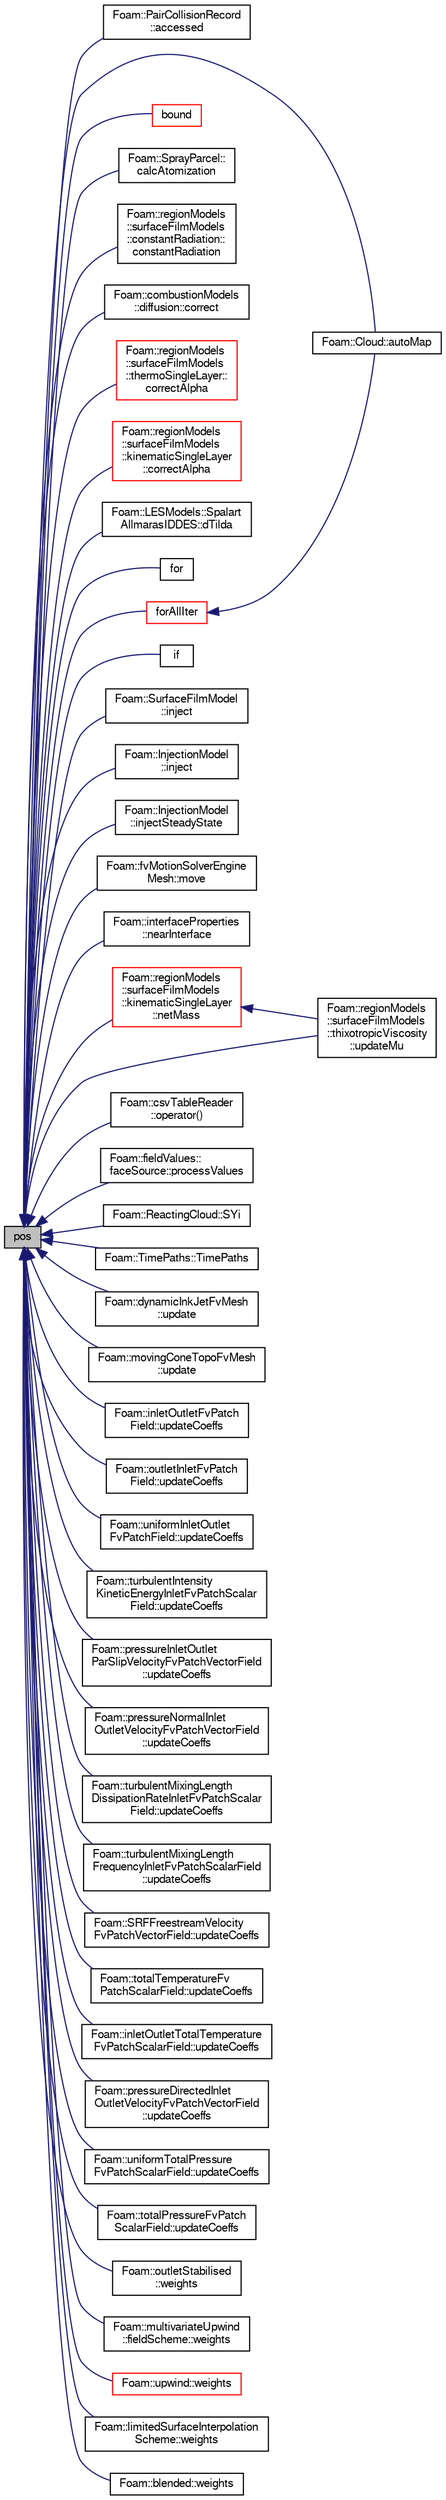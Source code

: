digraph "pos"
{
  bgcolor="transparent";
  edge [fontname="FreeSans",fontsize="10",labelfontname="FreeSans",labelfontsize="10"];
  node [fontname="FreeSans",fontsize="10",shape=record];
  rankdir="LR";
  Node1 [label="pos",height=0.2,width=0.4,color="black", fillcolor="grey75", style="filled" fontcolor="black"];
  Node1 -> Node2 [dir="back",color="midnightblue",fontsize="10",style="solid",fontname="FreeSans"];
  Node2 [label="Foam::PairCollisionRecord\l::accessed",height=0.2,width=0.4,color="black",URL="$a01712.html#a2b281cb04290918c1ecc2313c1ace1a8",tooltip="Return the accessed status of the record. "];
  Node1 -> Node3 [dir="back",color="midnightblue",fontsize="10",style="solid",fontname="FreeSans"];
  Node3 [label="Foam::Cloud::autoMap",height=0.2,width=0.4,color="black",URL="$a00267.html#a57b4e19b916ac2250c5d4b4f259a9f99",tooltip="Remap the cells of particles corresponding to the. "];
  Node1 -> Node4 [dir="back",color="midnightblue",fontsize="10",style="solid",fontname="FreeSans"];
  Node4 [label="bound",height=0.2,width=0.4,color="red",URL="$a10237.html#a334b2a2d0ce7997d360f7a018174a077",tooltip="Bound the given scalar field if it has gone unbounded. "];
  Node1 -> Node5 [dir="back",color="midnightblue",fontsize="10",style="solid",fontname="FreeSans"];
  Node5 [label="Foam::SprayParcel::\lcalcAtomization",height=0.2,width=0.4,color="black",URL="$a02342.html#a56afb8fb801bc0e2fc6afa3eb81d2cf2",tooltip="Correct parcel properties according to atomization model. "];
  Node1 -> Node6 [dir="back",color="midnightblue",fontsize="10",style="solid",fontname="FreeSans"];
  Node6 [label="Foam::regionModels\l::surfaceFilmModels\l::constantRadiation::\lconstantRadiation",height=0.2,width=0.4,color="black",URL="$a00368.html#a2357c6fec7661bf7c96d2807e40a4131",tooltip="Construct from surface film model and dictionary. "];
  Node1 -> Node7 [dir="back",color="midnightblue",fontsize="10",style="solid",fontname="FreeSans"];
  Node7 [label="Foam::combustionModels\l::diffusion::correct",height=0.2,width=0.4,color="black",URL="$a00506.html#a3ae44b28050c3aa494c1d8e18cf618c1",tooltip="Correct combustion rate. "];
  Node1 -> Node8 [dir="back",color="midnightblue",fontsize="10",style="solid",fontname="FreeSans"];
  Node8 [label="Foam::regionModels\l::surfaceFilmModels\l::thermoSingleLayer::\lcorrectAlpha",height=0.2,width=0.4,color="red",URL="$a02527.html#a9b9c13e04bb2a15b2af3ab1ab682d8ad",tooltip="Correct film coverage field. "];
  Node1 -> Node9 [dir="back",color="midnightblue",fontsize="10",style="solid",fontname="FreeSans"];
  Node9 [label="Foam::regionModels\l::surfaceFilmModels\l::kinematicSingleLayer\l::correctAlpha",height=0.2,width=0.4,color="red",URL="$a01200.html#a9b9c13e04bb2a15b2af3ab1ab682d8ad",tooltip="Correct film coverage field. "];
  Node1 -> Node10 [dir="back",color="midnightblue",fontsize="10",style="solid",fontname="FreeSans"];
  Node10 [label="Foam::LESModels::Spalart\lAllmarasIDDES::dTilda",height=0.2,width=0.4,color="black",URL="$a02321.html#a0a0318467445643262465eb371c9975d",tooltip="Length scale. "];
  Node1 -> Node11 [dir="back",color="midnightblue",fontsize="10",style="solid",fontname="FreeSans"];
  Node11 [label="for",height=0.2,width=0.4,color="black",URL="$a03180.html#ae9610aff8f04c828f9db802f66a18f67"];
  Node1 -> Node12 [dir="back",color="midnightblue",fontsize="10",style="solid",fontname="FreeSans"];
  Node12 [label="forAllIter",height=0.2,width=0.4,color="red",URL="$a02884.html#af074f600e5c037f7e886a0045880c353"];
  Node12 -> Node3 [dir="back",color="midnightblue",fontsize="10",style="solid",fontname="FreeSans"];
  Node1 -> Node13 [dir="back",color="midnightblue",fontsize="10",style="solid",fontname="FreeSans"];
  Node13 [label="if",height=0.2,width=0.4,color="black",URL="$a03035.html#a75c6a57dd63841e1ed00e5cc88efccae"];
  Node1 -> Node14 [dir="back",color="midnightblue",fontsize="10",style="solid",fontname="FreeSans"];
  Node14 [label="Foam::SurfaceFilmModel\l::inject",height=0.2,width=0.4,color="black",URL="$a02410.html#ad56021712258ad92961ed1dcb0941870",tooltip="Inject parcels into the cloud. "];
  Node1 -> Node15 [dir="back",color="midnightblue",fontsize="10",style="solid",fontname="FreeSans"];
  Node15 [label="Foam::InjectionModel\l::inject",height=0.2,width=0.4,color="black",URL="$a01066.html#ad56021712258ad92961ed1dcb0941870",tooltip="Main injection loop. "];
  Node1 -> Node16 [dir="back",color="midnightblue",fontsize="10",style="solid",fontname="FreeSans"];
  Node16 [label="Foam::InjectionModel\l::injectSteadyState",height=0.2,width=0.4,color="black",URL="$a01066.html#a9c90fd504e4159250942be6d20db9095",tooltip="Main injection loop - steady-state. "];
  Node1 -> Node17 [dir="back",color="midnightblue",fontsize="10",style="solid",fontname="FreeSans"];
  Node17 [label="Foam::fvMotionSolverEngine\lMesh::move",height=0.2,width=0.4,color="black",URL="$a00859.html#a68c0b61b84e4e095b6463cadc275adae"];
  Node1 -> Node18 [dir="back",color="midnightblue",fontsize="10",style="solid",fontname="FreeSans"];
  Node18 [label="Foam::interfaceProperties\l::nearInterface",height=0.2,width=0.4,color="black",URL="$a01111.html#a63550a249d2cc452f51be5ee070745b8",tooltip="Indicator of the proximity of the interface. "];
  Node1 -> Node19 [dir="back",color="midnightblue",fontsize="10",style="solid",fontname="FreeSans"];
  Node19 [label="Foam::regionModels\l::surfaceFilmModels\l::kinematicSingleLayer\l::netMass",height=0.2,width=0.4,color="red",URL="$a01200.html#a089f02e1b30b9a17fd7380c2ce39a0f9",tooltip="Return the net film mass available over the next integration. "];
  Node19 -> Node20 [dir="back",color="midnightblue",fontsize="10",style="solid",fontname="FreeSans"];
  Node20 [label="Foam::regionModels\l::surfaceFilmModels\l::thixotropicViscosity\l::updateMu",height=0.2,width=0.4,color="black",URL="$a02532.html#a28ec23b27f8a8a75361836ef4b17129e",tooltip="Update the viscosity. "];
  Node1 -> Node21 [dir="back",color="midnightblue",fontsize="10",style="solid",fontname="FreeSans"];
  Node21 [label="Foam::csvTableReader\l::operator()",height=0.2,width=0.4,color="black",URL="$a00419.html#a6e70d23d9d9427911607974e22fb9e0b",tooltip="Read the table. "];
  Node1 -> Node22 [dir="back",color="midnightblue",fontsize="10",style="solid",fontname="FreeSans"];
  Node22 [label="Foam::fieldValues::\lfaceSource::processValues",height=0.2,width=0.4,color="black",URL="$a00713.html#ac9203474f1457a20e1fa44e44cbf0dfb"];
  Node1 -> Node23 [dir="back",color="midnightblue",fontsize="10",style="solid",fontname="FreeSans"];
  Node23 [label="Foam::ReactingCloud::SYi",height=0.2,width=0.4,color="black",URL="$a02019.html#a37c32a19a71662c1a3e7777e54a1db28",tooltip="Return mass source term for specie i - specie eqn. "];
  Node1 -> Node24 [dir="back",color="midnightblue",fontsize="10",style="solid",fontname="FreeSans"];
  Node24 [label="Foam::TimePaths::TimePaths",height=0.2,width=0.4,color="black",URL="$a02538.html#a1cc0bdfaf8ce6ce96c859060b5528cee",tooltip="Construct given database name, rootPath and casePath. "];
  Node1 -> Node25 [dir="back",color="midnightblue",fontsize="10",style="solid",fontname="FreeSans"];
  Node25 [label="Foam::dynamicInkJetFvMesh\l::update",height=0.2,width=0.4,color="black",URL="$a00579.html#aa2aac016e2bf7b5bd2b271786c2791aa",tooltip="Update the mesh for both mesh motion and topology change. "];
  Node1 -> Node26 [dir="back",color="midnightblue",fontsize="10",style="solid",fontname="FreeSans"];
  Node26 [label="Foam::movingConeTopoFvMesh\l::update",height=0.2,width=0.4,color="black",URL="$a01491.html#aa2aac016e2bf7b5bd2b271786c2791aa",tooltip="Update the mesh for both mesh motion and topology change. "];
  Node1 -> Node27 [dir="back",color="midnightblue",fontsize="10",style="solid",fontname="FreeSans"];
  Node27 [label="Foam::inletOutletFvPatch\lField::updateCoeffs",height=0.2,width=0.4,color="black",URL="$a01071.html#a7e24eafac629d3733181cd942d4c902f",tooltip="Update the coefficients associated with the patch field. "];
  Node1 -> Node28 [dir="back",color="midnightblue",fontsize="10",style="solid",fontname="FreeSans"];
  Node28 [label="Foam::outletInletFvPatch\lField::updateCoeffs",height=0.2,width=0.4,color="black",URL="$a01699.html#a7e24eafac629d3733181cd942d4c902f",tooltip="Update the coefficients associated with the patch field. "];
  Node1 -> Node29 [dir="back",color="midnightblue",fontsize="10",style="solid",fontname="FreeSans"];
  Node29 [label="Foam::uniformInletOutlet\lFvPatchField::updateCoeffs",height=0.2,width=0.4,color="black",URL="$a02675.html#a7e24eafac629d3733181cd942d4c902f",tooltip="Update the coefficients associated with the patch field. "];
  Node1 -> Node30 [dir="back",color="midnightblue",fontsize="10",style="solid",fontname="FreeSans"];
  Node30 [label="Foam::turbulentIntensity\lKineticEnergyInletFvPatchScalar\lField::updateCoeffs",height=0.2,width=0.4,color="black",URL="$a02629.html#a7e24eafac629d3733181cd942d4c902f",tooltip="Update the coefficients associated with the patch field. "];
  Node1 -> Node31 [dir="back",color="midnightblue",fontsize="10",style="solid",fontname="FreeSans"];
  Node31 [label="Foam::pressureInletOutlet\lParSlipVelocityFvPatchVectorField\l::updateCoeffs",height=0.2,width=0.4,color="black",URL="$a01901.html#a7e24eafac629d3733181cd942d4c902f",tooltip="Update the coefficients associated with the patch field. "];
  Node1 -> Node32 [dir="back",color="midnightblue",fontsize="10",style="solid",fontname="FreeSans"];
  Node32 [label="Foam::pressureNormalInlet\lOutletVelocityFvPatchVectorField\l::updateCoeffs",height=0.2,width=0.4,color="black",URL="$a01905.html#a7e24eafac629d3733181cd942d4c902f",tooltip="Update the coefficients associated with the patch field. "];
  Node1 -> Node33 [dir="back",color="midnightblue",fontsize="10",style="solid",fontname="FreeSans"];
  Node33 [label="Foam::turbulentMixingLength\lDissipationRateInletFvPatchScalar\lField::updateCoeffs",height=0.2,width=0.4,color="black",URL="$a02631.html#a7e24eafac629d3733181cd942d4c902f",tooltip="Update the coefficients associated with the patch field. "];
  Node1 -> Node34 [dir="back",color="midnightblue",fontsize="10",style="solid",fontname="FreeSans"];
  Node34 [label="Foam::turbulentMixingLength\lFrequencyInletFvPatchScalarField\l::updateCoeffs",height=0.2,width=0.4,color="black",URL="$a02632.html#a7e24eafac629d3733181cd942d4c902f",tooltip="Update the coefficients associated with the patch field. "];
  Node1 -> Node35 [dir="back",color="midnightblue",fontsize="10",style="solid",fontname="FreeSans"];
  Node35 [label="Foam::SRFFreestreamVelocity\lFvPatchVectorField::updateCoeffs",height=0.2,width=0.4,color="black",URL="$a02346.html#a7e24eafac629d3733181cd942d4c902f",tooltip="Update the coefficients associated with the patch field. "];
  Node1 -> Node36 [dir="back",color="midnightblue",fontsize="10",style="solid",fontname="FreeSans"];
  Node36 [label="Foam::totalTemperatureFv\lPatchScalarField::updateCoeffs",height=0.2,width=0.4,color="black",URL="$a02567.html#a7e24eafac629d3733181cd942d4c902f",tooltip="Update the coefficients associated with the patch field. "];
  Node1 -> Node37 [dir="back",color="midnightblue",fontsize="10",style="solid",fontname="FreeSans"];
  Node37 [label="Foam::inletOutletTotalTemperature\lFvPatchScalarField::updateCoeffs",height=0.2,width=0.4,color="black",URL="$a01072.html#a7e24eafac629d3733181cd942d4c902f",tooltip="Update the coefficients associated with the patch field. "];
  Node1 -> Node38 [dir="back",color="midnightblue",fontsize="10",style="solid",fontname="FreeSans"];
  Node38 [label="Foam::pressureDirectedInlet\lOutletVelocityFvPatchVectorField\l::updateCoeffs",height=0.2,width=0.4,color="black",URL="$a01897.html#a7e24eafac629d3733181cd942d4c902f",tooltip="Update the coefficients associated with the patch field. "];
  Node1 -> Node39 [dir="back",color="midnightblue",fontsize="10",style="solid",fontname="FreeSans"];
  Node39 [label="Foam::uniformTotalPressure\lFvPatchScalarField::updateCoeffs",height=0.2,width=0.4,color="black",URL="$a02681.html#a3b9cadaff21d6cb05817f556465c0aba",tooltip="Update the coefficients associated with the patch field. "];
  Node1 -> Node40 [dir="back",color="midnightblue",fontsize="10",style="solid",fontname="FreeSans"];
  Node40 [label="Foam::totalPressureFvPatch\lScalarField::updateCoeffs",height=0.2,width=0.4,color="black",URL="$a02566.html#a6bb9b7ec5ead9ca41e9ec3d698912798",tooltip="Update the coefficients associated with the patch field. "];
  Node1 -> Node20 [dir="back",color="midnightblue",fontsize="10",style="solid",fontname="FreeSans"];
  Node1 -> Node41 [dir="back",color="midnightblue",fontsize="10",style="solid",fontname="FreeSans"];
  Node41 [label="Foam::outletStabilised\l::weights",height=0.2,width=0.4,color="black",URL="$a01702.html#a845f807ae2621854059e313269e7895a",tooltip="Return the interpolation weighting factors. "];
  Node1 -> Node42 [dir="back",color="midnightblue",fontsize="10",style="solid",fontname="FreeSans"];
  Node42 [label="Foam::multivariateUpwind\l::fieldScheme::weights",height=0.2,width=0.4,color="black",URL="$a00748.html#ae3cee6bfc4fee6e13df66df7e856ed37",tooltip="Return the interpolation weighting factors. "];
  Node1 -> Node43 [dir="back",color="midnightblue",fontsize="10",style="solid",fontname="FreeSans"];
  Node43 [label="Foam::upwind::weights",height=0.2,width=0.4,color="red",URL="$a02693.html#aa6029eb897998ae8c0b50a04ffbb5e0c",tooltip="Return the interpolation weighting factors. "];
  Node1 -> Node44 [dir="back",color="midnightblue",fontsize="10",style="solid",fontname="FreeSans"];
  Node44 [label="Foam::limitedSurfaceInterpolation\lScheme::weights",height=0.2,width=0.4,color="black",URL="$a01285.html#a02a45d728a8f615e48439ea5db46e18a",tooltip="Return the interpolation weighting factors for the given field,. "];
  Node1 -> Node45 [dir="back",color="midnightblue",fontsize="10",style="solid",fontname="FreeSans"];
  Node45 [label="Foam::blended::weights",height=0.2,width=0.4,color="black",URL="$a00130.html#acaeaacfc63a1de4752ad8d5a34dce3b7",tooltip="Return the interpolation weighting factors. "];
}
